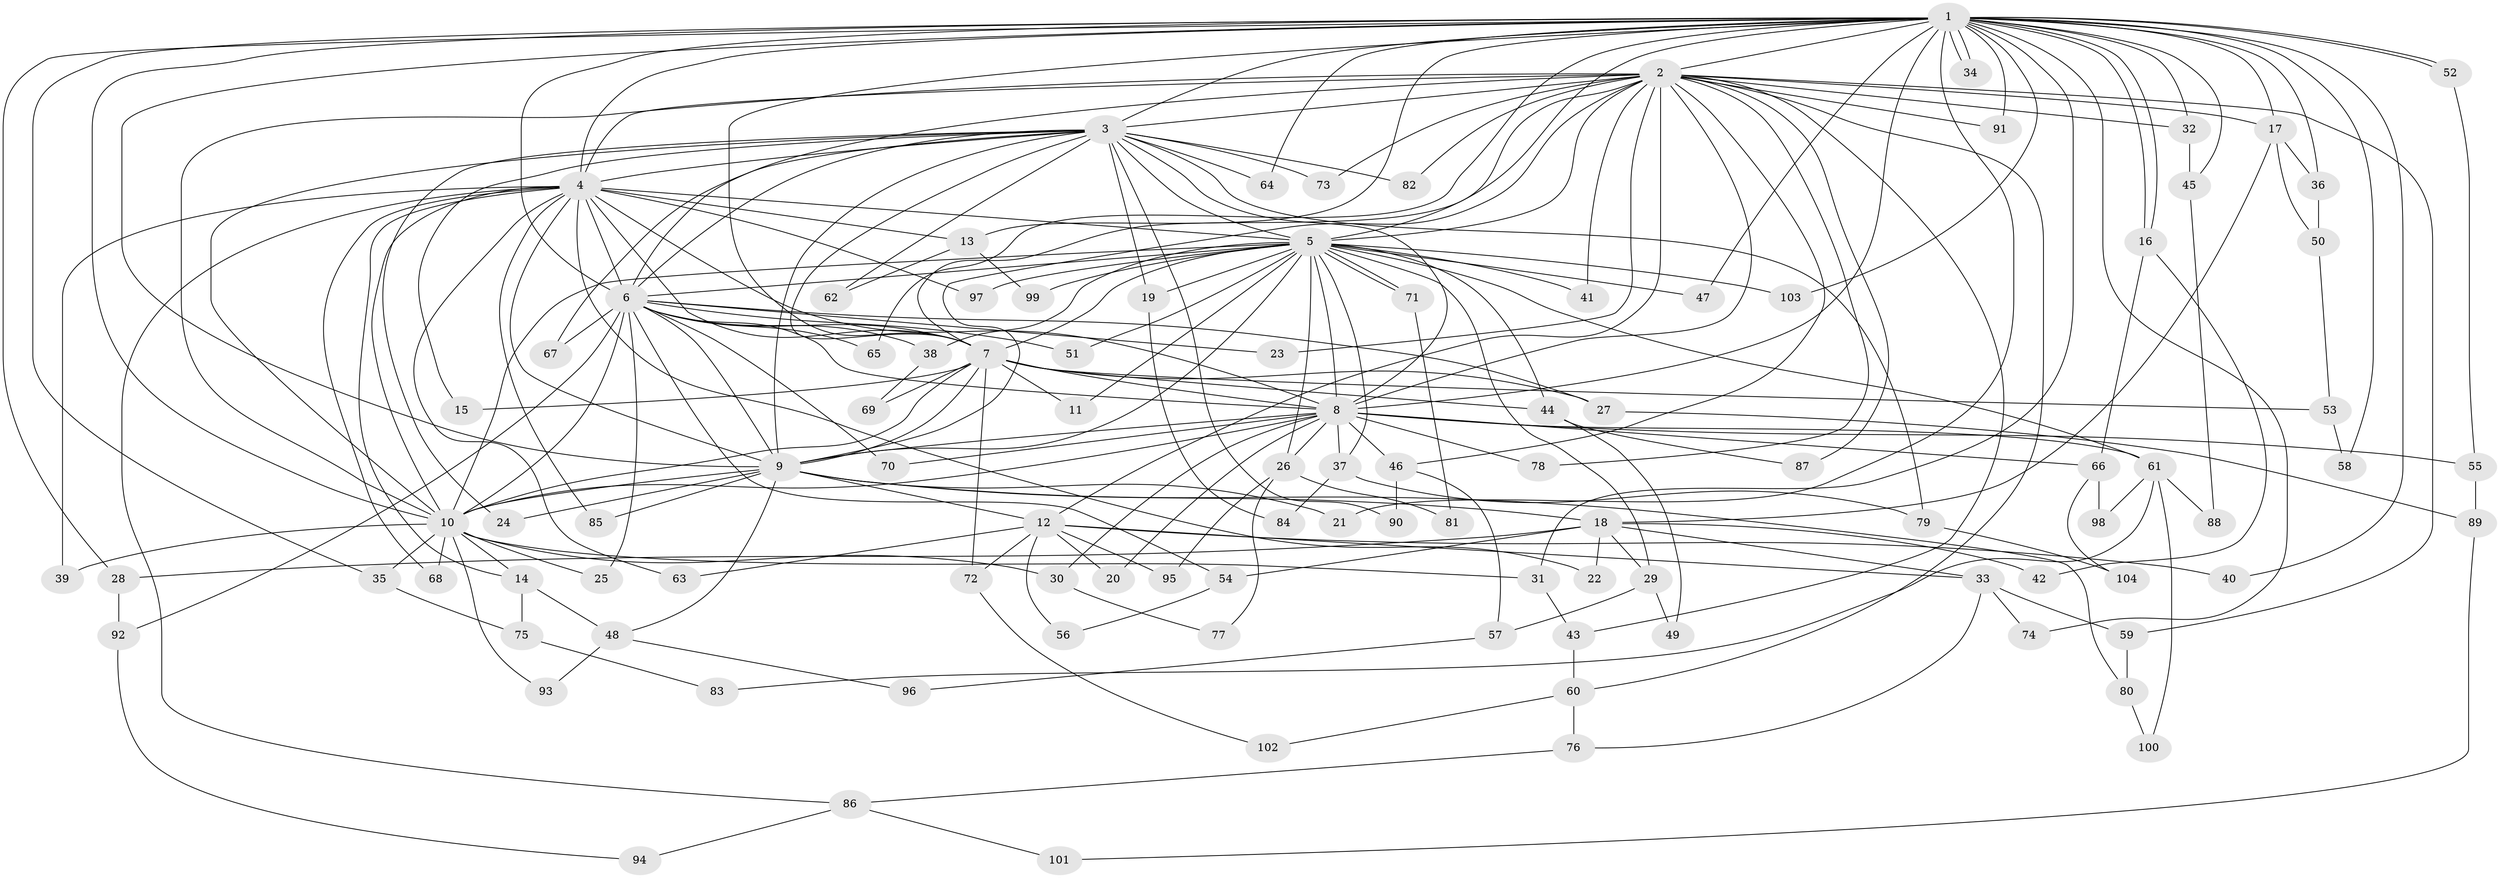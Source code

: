// Generated by graph-tools (version 1.1) at 2025/01/03/09/25 03:01:35]
// undirected, 104 vertices, 233 edges
graph export_dot {
graph [start="1"]
  node [color=gray90,style=filled];
  1;
  2;
  3;
  4;
  5;
  6;
  7;
  8;
  9;
  10;
  11;
  12;
  13;
  14;
  15;
  16;
  17;
  18;
  19;
  20;
  21;
  22;
  23;
  24;
  25;
  26;
  27;
  28;
  29;
  30;
  31;
  32;
  33;
  34;
  35;
  36;
  37;
  38;
  39;
  40;
  41;
  42;
  43;
  44;
  45;
  46;
  47;
  48;
  49;
  50;
  51;
  52;
  53;
  54;
  55;
  56;
  57;
  58;
  59;
  60;
  61;
  62;
  63;
  64;
  65;
  66;
  67;
  68;
  69;
  70;
  71;
  72;
  73;
  74;
  75;
  76;
  77;
  78;
  79;
  80;
  81;
  82;
  83;
  84;
  85;
  86;
  87;
  88;
  89;
  90;
  91;
  92;
  93;
  94;
  95;
  96;
  97;
  98;
  99;
  100;
  101;
  102;
  103;
  104;
  1 -- 2;
  1 -- 3;
  1 -- 4;
  1 -- 5;
  1 -- 6;
  1 -- 7;
  1 -- 8;
  1 -- 9;
  1 -- 10;
  1 -- 13;
  1 -- 16;
  1 -- 16;
  1 -- 17;
  1 -- 21;
  1 -- 28;
  1 -- 31;
  1 -- 32;
  1 -- 34;
  1 -- 34;
  1 -- 35;
  1 -- 36;
  1 -- 40;
  1 -- 45;
  1 -- 47;
  1 -- 52;
  1 -- 52;
  1 -- 58;
  1 -- 64;
  1 -- 65;
  1 -- 74;
  1 -- 91;
  1 -- 103;
  2 -- 3;
  2 -- 4;
  2 -- 5;
  2 -- 6;
  2 -- 7;
  2 -- 8;
  2 -- 9;
  2 -- 10;
  2 -- 12;
  2 -- 17;
  2 -- 23;
  2 -- 32;
  2 -- 41;
  2 -- 43;
  2 -- 46;
  2 -- 59;
  2 -- 60;
  2 -- 73;
  2 -- 78;
  2 -- 82;
  2 -- 87;
  2 -- 91;
  3 -- 4;
  3 -- 5;
  3 -- 6;
  3 -- 7;
  3 -- 8;
  3 -- 9;
  3 -- 10;
  3 -- 15;
  3 -- 19;
  3 -- 24;
  3 -- 62;
  3 -- 64;
  3 -- 67;
  3 -- 73;
  3 -- 79;
  3 -- 82;
  3 -- 90;
  4 -- 5;
  4 -- 6;
  4 -- 7;
  4 -- 8;
  4 -- 9;
  4 -- 10;
  4 -- 13;
  4 -- 14;
  4 -- 22;
  4 -- 39;
  4 -- 63;
  4 -- 68;
  4 -- 85;
  4 -- 86;
  4 -- 97;
  5 -- 6;
  5 -- 7;
  5 -- 8;
  5 -- 9;
  5 -- 10;
  5 -- 11;
  5 -- 19;
  5 -- 26;
  5 -- 29;
  5 -- 37;
  5 -- 38;
  5 -- 41;
  5 -- 44;
  5 -- 47;
  5 -- 51;
  5 -- 61;
  5 -- 71;
  5 -- 71;
  5 -- 97;
  5 -- 99;
  5 -- 103;
  6 -- 7;
  6 -- 8;
  6 -- 9;
  6 -- 10;
  6 -- 23;
  6 -- 25;
  6 -- 27;
  6 -- 38;
  6 -- 51;
  6 -- 54;
  6 -- 65;
  6 -- 67;
  6 -- 70;
  6 -- 92;
  7 -- 8;
  7 -- 9;
  7 -- 10;
  7 -- 11;
  7 -- 15;
  7 -- 27;
  7 -- 44;
  7 -- 53;
  7 -- 69;
  7 -- 72;
  8 -- 9;
  8 -- 10;
  8 -- 20;
  8 -- 26;
  8 -- 30;
  8 -- 37;
  8 -- 46;
  8 -- 55;
  8 -- 61;
  8 -- 66;
  8 -- 70;
  8 -- 78;
  9 -- 10;
  9 -- 12;
  9 -- 18;
  9 -- 21;
  9 -- 24;
  9 -- 48;
  9 -- 80;
  9 -- 85;
  10 -- 14;
  10 -- 25;
  10 -- 30;
  10 -- 31;
  10 -- 35;
  10 -- 39;
  10 -- 68;
  10 -- 93;
  12 -- 20;
  12 -- 33;
  12 -- 40;
  12 -- 56;
  12 -- 63;
  12 -- 72;
  12 -- 95;
  13 -- 62;
  13 -- 99;
  14 -- 48;
  14 -- 75;
  16 -- 42;
  16 -- 66;
  17 -- 18;
  17 -- 36;
  17 -- 50;
  18 -- 22;
  18 -- 28;
  18 -- 29;
  18 -- 33;
  18 -- 42;
  18 -- 54;
  19 -- 84;
  26 -- 77;
  26 -- 81;
  26 -- 95;
  27 -- 89;
  28 -- 92;
  29 -- 49;
  29 -- 57;
  30 -- 77;
  31 -- 43;
  32 -- 45;
  33 -- 59;
  33 -- 74;
  33 -- 76;
  35 -- 75;
  36 -- 50;
  37 -- 79;
  37 -- 84;
  38 -- 69;
  43 -- 60;
  44 -- 49;
  44 -- 87;
  45 -- 88;
  46 -- 57;
  46 -- 90;
  48 -- 93;
  48 -- 96;
  50 -- 53;
  52 -- 55;
  53 -- 58;
  54 -- 56;
  55 -- 89;
  57 -- 96;
  59 -- 80;
  60 -- 76;
  60 -- 102;
  61 -- 83;
  61 -- 88;
  61 -- 98;
  61 -- 100;
  66 -- 98;
  66 -- 104;
  71 -- 81;
  72 -- 102;
  75 -- 83;
  76 -- 86;
  79 -- 104;
  80 -- 100;
  86 -- 94;
  86 -- 101;
  89 -- 101;
  92 -- 94;
}
